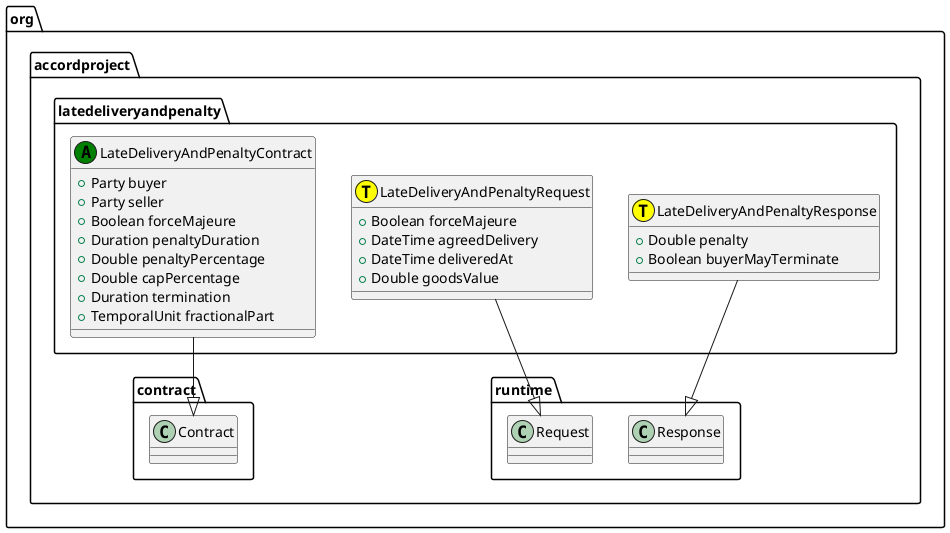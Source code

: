 @startuml
class org.accordproject.latedeliveryandpenalty.LateDeliveryAndPenaltyContract << (A,green) >> {
   + Party buyer
   + Party seller
   + Boolean forceMajeure
   + Duration penaltyDuration
   + Double penaltyPercentage
   + Double capPercentage
   + Duration termination
   + TemporalUnit fractionalPart
}
org.accordproject.latedeliveryandpenalty.LateDeliveryAndPenaltyContract --|> org.accordproject.contract.Contract
class org.accordproject.latedeliveryandpenalty.LateDeliveryAndPenaltyRequest << (T,yellow) >> {
   + Boolean forceMajeure
   + DateTime agreedDelivery
   + DateTime deliveredAt
   + Double goodsValue
}
org.accordproject.latedeliveryandpenalty.LateDeliveryAndPenaltyRequest --|> org.accordproject.runtime.Request
class org.accordproject.latedeliveryandpenalty.LateDeliveryAndPenaltyResponse << (T,yellow) >> {
   + Double penalty
   + Boolean buyerMayTerminate
}
org.accordproject.latedeliveryandpenalty.LateDeliveryAndPenaltyResponse --|> org.accordproject.runtime.Response
@enduml
